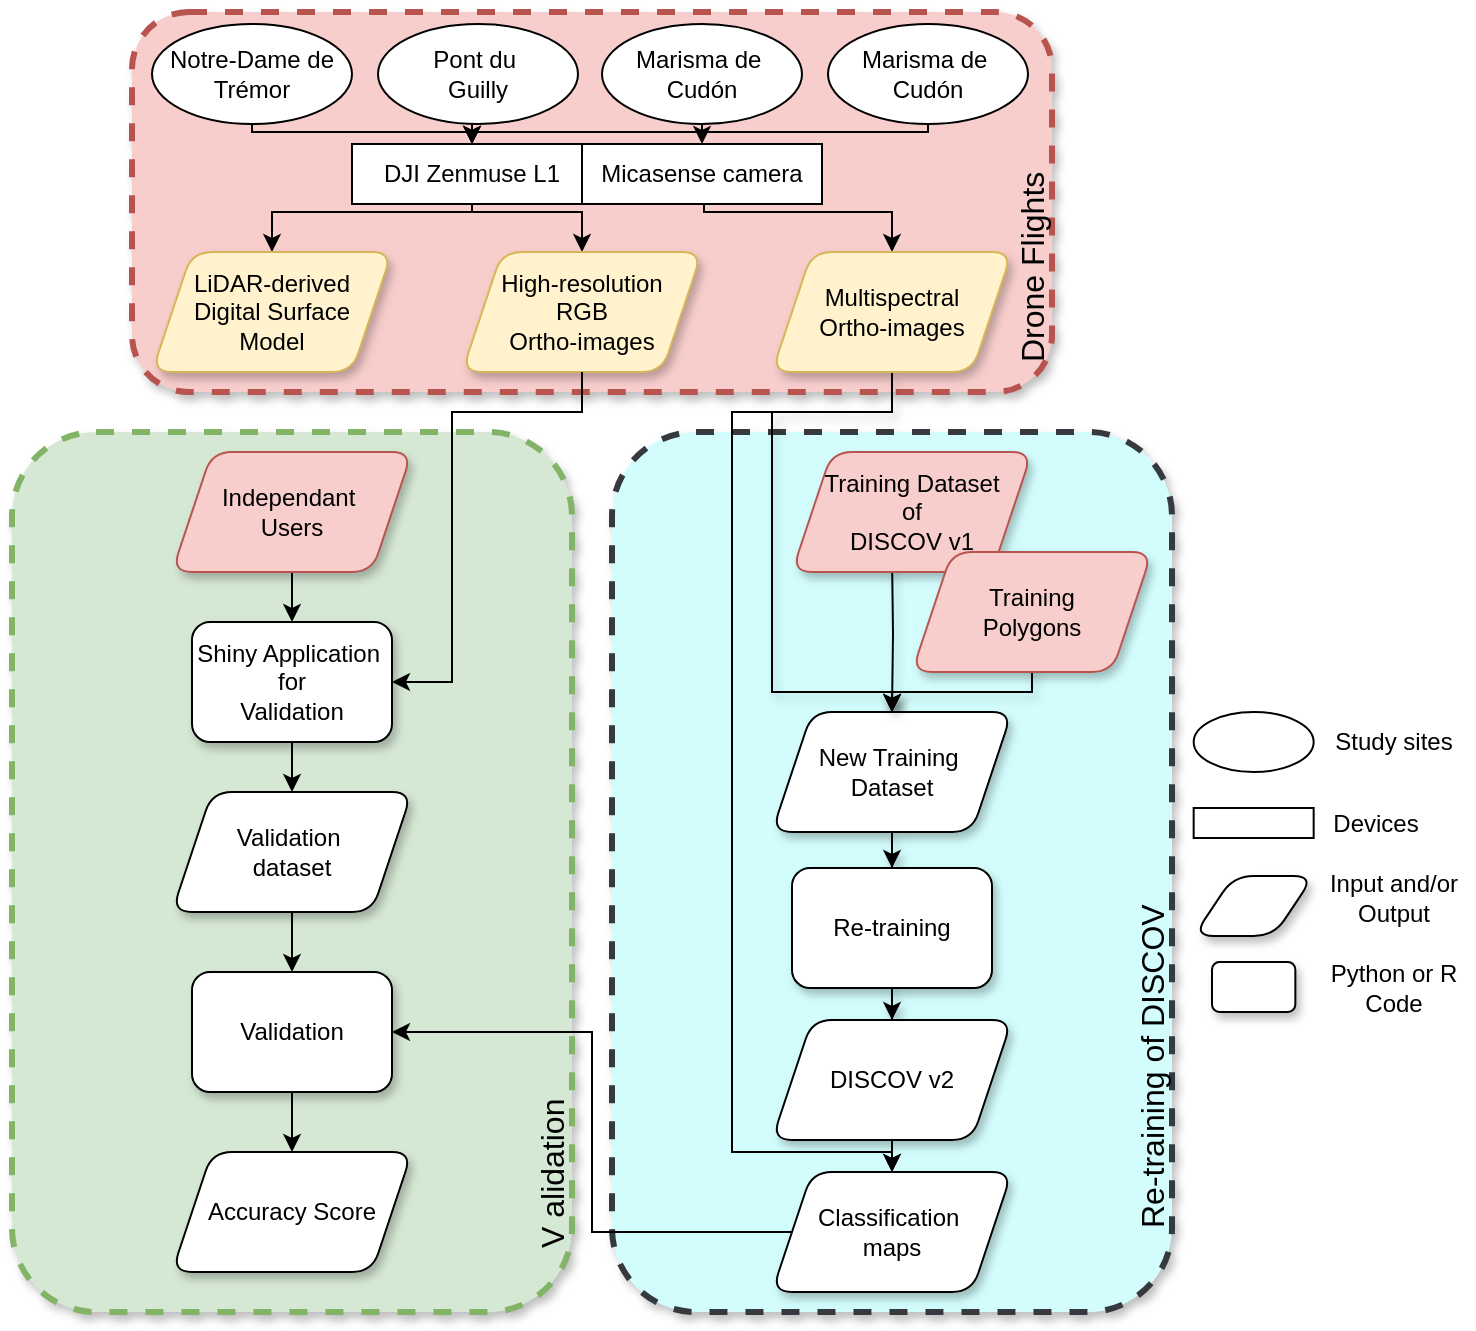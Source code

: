 <mxfile version="25.0.2">
  <diagram name="Page-1" id="nO_T3sxtdm9hi5HvmLsk">
    <mxGraphModel dx="2022" dy="1867" grid="1" gridSize="10" guides="1" tooltips="1" connect="1" arrows="1" fold="1" page="1" pageScale="1" pageWidth="827" pageHeight="1169" math="0" shadow="0">
      <root>
        <mxCell id="0" />
        <mxCell id="1" value="Re-Training" parent="0" />
        <mxCell id="J6IRnbr_bH8szmoZlVtS-39" value="" style="whiteSpace=wrap;html=1;rounded=1;dashed=1;strokeWidth=3;perimeterSpacing=5;fillColor=#f8cecc;strokeColor=#b85450;fillStyle=auto;shadow=1;" vertex="1" parent="1">
          <mxGeometry x="-70" y="-200" width="460" height="190" as="geometry" />
        </mxCell>
        <mxCell id="J6IRnbr_bH8szmoZlVtS-3" value="" style="whiteSpace=wrap;html=1;rounded=1;dashed=1;strokeWidth=3;perimeterSpacing=5;fillColor=#d5e8d4;strokeColor=#82b366;fillStyle=auto;shadow=1;" vertex="1" parent="1">
          <mxGeometry x="-130" y="10" width="280" height="440" as="geometry" />
        </mxCell>
        <mxCell id="J6IRnbr_bH8szmoZlVtS-4" style="edgeStyle=orthogonalEdgeStyle;rounded=0;orthogonalLoop=1;jettySize=auto;html=1;entryX=0.5;entryY=0;entryDx=0;entryDy=0;strokeColor=#000000;shadow=1;" edge="1" parent="1" target="J6IRnbr_bH8szmoZlVtS-9">
          <mxGeometry relative="1" as="geometry">
            <Array as="points">
              <mxPoint x="-60" y="180" />
              <mxPoint x="10" y="180" />
            </Array>
            <mxPoint x="-60.0" y="161.0" as="sourcePoint" />
          </mxGeometry>
        </mxCell>
        <mxCell id="J6IRnbr_bH8szmoZlVtS-8" value="" style="edgeStyle=orthogonalEdgeStyle;rounded=0;orthogonalLoop=1;jettySize=auto;html=1;strokeColor=#000000;shadow=1;" edge="1" parent="1" target="J6IRnbr_bH8szmoZlVtS-13">
          <mxGeometry relative="1" as="geometry">
            <mxPoint x="10.0" y="260" as="sourcePoint" />
          </mxGeometry>
        </mxCell>
        <mxCell id="J6IRnbr_bH8szmoZlVtS-12" style="edgeStyle=orthogonalEdgeStyle;rounded=0;orthogonalLoop=1;jettySize=auto;html=1;entryX=0.5;entryY=0;entryDx=0;entryDy=0;strokeColor=#000000;shadow=1;" edge="1" parent="1" target="J6IRnbr_bH8szmoZlVtS-14">
          <mxGeometry relative="1" as="geometry">
            <mxPoint x="10.0" y="350" as="sourcePoint" />
          </mxGeometry>
        </mxCell>
        <mxCell id="J6IRnbr_bH8szmoZlVtS-15" value="V alidation" style="text;html=1;align=left;verticalAlign=middle;whiteSpace=wrap;rounded=0;fontFamily=Helvetica;fontSize=16;labelBackgroundColor=none;glass=0;rotation=270;fillColor=none;fontColor=#000000;shadow=1;" vertex="1" parent="1">
          <mxGeometry x="40" y="305" width="200" height="30" as="geometry" />
        </mxCell>
        <mxCell id="J6IRnbr_bH8szmoZlVtS-18" style="edgeStyle=orthogonalEdgeStyle;rounded=0;orthogonalLoop=1;jettySize=auto;html=1;entryX=0.5;entryY=0;entryDx=0;entryDy=0;" edge="1" parent="1" source="J6IRnbr_bH8szmoZlVtS-16" target="J6IRnbr_bH8szmoZlVtS-17">
          <mxGeometry relative="1" as="geometry" />
        </mxCell>
        <mxCell id="J6IRnbr_bH8szmoZlVtS-16" value="Independant&amp;nbsp;&lt;div&gt;Users&lt;/div&gt;" style="shape=parallelogram;perimeter=parallelogramPerimeter;whiteSpace=wrap;html=1;fixedSize=1;rounded=1;shadow=1;fillColor=#f8cecc;strokeColor=#b85450;" vertex="1" parent="1">
          <mxGeometry x="-50" y="20" width="120" height="60" as="geometry" />
        </mxCell>
        <mxCell id="J6IRnbr_bH8szmoZlVtS-26" style="edgeStyle=orthogonalEdgeStyle;rounded=0;orthogonalLoop=1;jettySize=auto;html=1;exitX=0.5;exitY=1;exitDx=0;exitDy=0;" edge="1" parent="1" source="J6IRnbr_bH8szmoZlVtS-17" target="J6IRnbr_bH8szmoZlVtS-22">
          <mxGeometry relative="1" as="geometry" />
        </mxCell>
        <mxCell id="J6IRnbr_bH8szmoZlVtS-17" value="Shiny Application&amp;nbsp;&lt;div&gt;for&lt;/div&gt;&lt;div&gt;Validation&lt;/div&gt;" style="whiteSpace=wrap;html=1;rounded=1;shadow=1;" vertex="1" parent="1">
          <mxGeometry x="-40" y="105" width="100" height="60" as="geometry" />
        </mxCell>
        <mxCell id="VoIIV1M9Bv0qs0V1Qk0Z-40" value="" style="whiteSpace=wrap;html=1;rounded=1;dashed=1;strokeWidth=3;perimeterSpacing=5;fillColor=#d3fdfd;strokeColor=#36393d;fillStyle=auto;shadow=1;" parent="1" vertex="1">
          <mxGeometry x="170" y="10" width="280" height="440" as="geometry" />
        </mxCell>
        <mxCell id="VoIIV1M9Bv0qs0V1Qk0Z-31" style="edgeStyle=orthogonalEdgeStyle;rounded=0;orthogonalLoop=1;jettySize=auto;html=1;entryX=0.5;entryY=0;entryDx=0;entryDy=0;strokeColor=#000000;shadow=1;exitX=0.5;exitY=1;exitDx=0;exitDy=0;" parent="1" source="J6IRnbr_bH8szmoZlVtS-59" target="VoIIV1M9Bv0qs0V1Qk0Z-15" edge="1">
          <mxGeometry relative="1" as="geometry">
            <Array as="points">
              <mxPoint x="310" />
              <mxPoint x="250" />
              <mxPoint x="250" y="140" />
              <mxPoint x="310" y="140" />
            </Array>
            <mxPoint x="240" y="130" as="sourcePoint" />
          </mxGeometry>
        </mxCell>
        <mxCell id="VoIIV1M9Bv0qs0V1Qk0Z-32" style="edgeStyle=orthogonalEdgeStyle;rounded=0;orthogonalLoop=1;jettySize=auto;html=1;entryX=0.5;entryY=0;entryDx=0;entryDy=0;strokeColor=#000000;shadow=1;exitX=0.5;exitY=1;exitDx=0;exitDy=0;" parent="1" edge="1" target="VoIIV1M9Bv0qs0V1Qk0Z-15">
          <mxGeometry relative="1" as="geometry">
            <mxPoint x="380.0" y="100.0" as="sourcePoint" />
            <mxPoint x="309.99" y="170" as="targetPoint" />
            <Array as="points">
              <mxPoint x="380" y="140" />
              <mxPoint x="310" y="140" />
            </Array>
          </mxGeometry>
        </mxCell>
        <mxCell id="VoIIV1M9Bv0qs0V1Qk0Z-37" value="" style="edgeStyle=orthogonalEdgeStyle;rounded=0;orthogonalLoop=1;jettySize=auto;html=1;strokeColor=#000000;shadow=1;" parent="1" source="VoIIV1M9Bv0qs0V1Qk0Z-15" target="VoIIV1M9Bv0qs0V1Qk0Z-36" edge="1">
          <mxGeometry relative="1" as="geometry" />
        </mxCell>
        <mxCell id="VoIIV1M9Bv0qs0V1Qk0Z-15" value="New Training&amp;nbsp;&lt;div&gt;Dataset&lt;/div&gt;" style="shape=parallelogram;perimeter=parallelogramPerimeter;whiteSpace=wrap;html=1;fixedSize=1;rounded=1;shadow=1;" parent="1" vertex="1">
          <mxGeometry x="250" y="150" width="120" height="60" as="geometry" />
        </mxCell>
        <mxCell id="VoIIV1M9Bv0qs0V1Qk0Z-33" style="edgeStyle=orthogonalEdgeStyle;rounded=0;orthogonalLoop=1;jettySize=auto;html=1;entryX=0.5;entryY=0;entryDx=0;entryDy=0;strokeColor=#000000;shadow=1;" parent="1" target="VoIIV1M9Bv0qs0V1Qk0Z-15" edge="1">
          <mxGeometry relative="1" as="geometry">
            <mxPoint x="310" y="71" as="sourcePoint" />
          </mxGeometry>
        </mxCell>
        <mxCell id="VoIIV1M9Bv0qs0V1Qk0Z-16" value="Training Dataset&lt;div&gt;of&lt;div&gt;DISCOV v1&lt;/div&gt;&lt;/div&gt;" style="shape=parallelogram;perimeter=stepPerimeter;whiteSpace=wrap;html=1;fixedSize=1;rounded=1;shadow=1;fillColor=#f8cecc;strokeColor=#b85450;" parent="1" vertex="1">
          <mxGeometry x="260" y="20" width="120" height="60" as="geometry" />
        </mxCell>
        <mxCell id="VoIIV1M9Bv0qs0V1Qk0Z-39" style="edgeStyle=orthogonalEdgeStyle;rounded=0;orthogonalLoop=1;jettySize=auto;html=1;entryX=0.5;entryY=0;entryDx=0;entryDy=0;strokeColor=#000000;shadow=1;" parent="1" source="VoIIV1M9Bv0qs0V1Qk0Z-36" target="VoIIV1M9Bv0qs0V1Qk0Z-38" edge="1">
          <mxGeometry relative="1" as="geometry" />
        </mxCell>
        <mxCell id="VoIIV1M9Bv0qs0V1Qk0Z-36" value="Re-training" style="whiteSpace=wrap;html=1;rounded=1;shadow=1;" parent="1" vertex="1">
          <mxGeometry x="260" y="228" width="100" height="60" as="geometry" />
        </mxCell>
        <mxCell id="VoIIV1M9Bv0qs0V1Qk0Z-38" value="DISCOV v2" style="shape=parallelogram;perimeter=parallelogramPerimeter;whiteSpace=wrap;html=1;fixedSize=1;rounded=1;shadow=1;" parent="1" vertex="1">
          <mxGeometry x="250" y="304" width="120" height="60" as="geometry" />
        </mxCell>
        <mxCell id="VoIIV1M9Bv0qs0V1Qk0Z-43" value="Re-training of DISCOV" style="text;html=1;align=left;verticalAlign=middle;whiteSpace=wrap;rounded=0;fontFamily=Helvetica;fontSize=16;labelBackgroundColor=none;glass=0;rotation=270;fillColor=none;fontColor=#000000;shadow=1;" parent="1" vertex="1">
          <mxGeometry x="340" y="295" width="200" height="30" as="geometry" />
        </mxCell>
        <mxCell id="J6IRnbr_bH8szmoZlVtS-28" style="edgeStyle=orthogonalEdgeStyle;rounded=0;orthogonalLoop=1;jettySize=auto;html=1;entryX=0.5;entryY=0;entryDx=0;entryDy=0;" edge="1" parent="1" source="J6IRnbr_bH8szmoZlVtS-22" target="J6IRnbr_bH8szmoZlVtS-23">
          <mxGeometry relative="1" as="geometry" />
        </mxCell>
        <mxCell id="J6IRnbr_bH8szmoZlVtS-22" value="Validation&amp;nbsp;&lt;div&gt;dataset&lt;/div&gt;" style="shape=parallelogram;perimeter=parallelogramPerimeter;whiteSpace=wrap;html=1;fixedSize=1;rounded=1;shadow=1;" vertex="1" parent="1">
          <mxGeometry x="-50" y="190" width="120" height="60" as="geometry" />
        </mxCell>
        <mxCell id="J6IRnbr_bH8szmoZlVtS-29" style="edgeStyle=orthogonalEdgeStyle;rounded=0;orthogonalLoop=1;jettySize=auto;html=1;" edge="1" parent="1" source="J6IRnbr_bH8szmoZlVtS-23" target="J6IRnbr_bH8szmoZlVtS-24">
          <mxGeometry relative="1" as="geometry" />
        </mxCell>
        <mxCell id="J6IRnbr_bH8szmoZlVtS-23" value="Validation" style="whiteSpace=wrap;html=1;rounded=1;shadow=1;" vertex="1" parent="1">
          <mxGeometry x="-40" y="280" width="100" height="60" as="geometry" />
        </mxCell>
        <mxCell id="J6IRnbr_bH8szmoZlVtS-32" style="edgeStyle=orthogonalEdgeStyle;rounded=0;orthogonalLoop=1;jettySize=auto;html=1;entryX=0.5;entryY=0;entryDx=0;entryDy=0;exitX=0.5;exitY=1;exitDx=0;exitDy=0;" edge="1" parent="1" source="J6IRnbr_bH8szmoZlVtS-59" target="J6IRnbr_bH8szmoZlVtS-31">
          <mxGeometry relative="1" as="geometry">
            <mxPoint x="220.08" y="128.44" as="sourcePoint" />
            <mxPoint x="220" y="410" as="targetPoint" />
            <Array as="points">
              <mxPoint x="310" />
              <mxPoint x="230" />
              <mxPoint x="230" y="370" />
              <mxPoint x="310" y="370" />
            </Array>
          </mxGeometry>
        </mxCell>
        <mxCell id="VoIIV1M9Bv0qs0V1Qk0Z-14" value="Training&lt;div&gt;Polygons&lt;/div&gt;" style="shape=parallelogram;perimeter=parallelogramPerimeter;whiteSpace=wrap;html=1;fixedSize=1;rounded=1;shadow=1;fillColor=#f8cecc;strokeColor=#b85450;" parent="1" vertex="1">
          <mxGeometry x="320" y="70" width="120" height="60" as="geometry" />
        </mxCell>
        <mxCell id="J6IRnbr_bH8szmoZlVtS-24" value="Accuracy Score" style="shape=parallelogram;perimeter=parallelogramPerimeter;whiteSpace=wrap;html=1;fixedSize=1;rounded=1;shadow=1;" vertex="1" parent="1">
          <mxGeometry x="-50" y="370" width="120" height="60" as="geometry" />
        </mxCell>
        <mxCell id="J6IRnbr_bH8szmoZlVtS-36" style="edgeStyle=orthogonalEdgeStyle;rounded=0;orthogonalLoop=1;jettySize=auto;html=1;entryX=1;entryY=0.5;entryDx=0;entryDy=0;" edge="1" parent="1" source="J6IRnbr_bH8szmoZlVtS-31" target="J6IRnbr_bH8szmoZlVtS-23">
          <mxGeometry relative="1" as="geometry">
            <Array as="points">
              <mxPoint x="160" y="410" />
              <mxPoint x="160" y="310" />
            </Array>
          </mxGeometry>
        </mxCell>
        <mxCell id="J6IRnbr_bH8szmoZlVtS-31" value="Classification&amp;nbsp;&lt;div&gt;maps&lt;/div&gt;" style="shape=parallelogram;perimeter=parallelogramPerimeter;whiteSpace=wrap;html=1;fixedSize=1;rounded=1;shadow=1;" vertex="1" parent="1">
          <mxGeometry x="250" y="380" width="120" height="60" as="geometry" />
        </mxCell>
        <mxCell id="J6IRnbr_bH8szmoZlVtS-35" value="" style="endArrow=classic;html=1;rounded=0;exitX=0.5;exitY=1;exitDx=0;exitDy=0;entryX=0.5;entryY=0;entryDx=0;entryDy=0;" edge="1" parent="1" source="VoIIV1M9Bv0qs0V1Qk0Z-38" target="J6IRnbr_bH8szmoZlVtS-31">
          <mxGeometry width="50" height="50" relative="1" as="geometry">
            <mxPoint x="220" y="410" as="sourcePoint" />
            <mxPoint x="270" y="360" as="targetPoint" />
          </mxGeometry>
        </mxCell>
        <mxCell id="J6IRnbr_bH8szmoZlVtS-40" value="Drone Flights" style="text;html=1;align=left;verticalAlign=middle;whiteSpace=wrap;rounded=0;fontFamily=Helvetica;fontSize=16;labelBackgroundColor=none;glass=0;rotation=270;fillColor=none;fontColor=#000000;shadow=1;" vertex="1" parent="1">
          <mxGeometry x="317" y="-100" width="125" height="30" as="geometry" />
        </mxCell>
        <mxCell id="J6IRnbr_bH8szmoZlVtS-49" style="edgeStyle=orthogonalEdgeStyle;rounded=0;orthogonalLoop=1;jettySize=auto;html=1;entryX=0.5;entryY=0;entryDx=0;entryDy=0;" edge="1" parent="1" source="J6IRnbr_bH8szmoZlVtS-42" target="J6IRnbr_bH8szmoZlVtS-46">
          <mxGeometry relative="1" as="geometry">
            <Array as="points">
              <mxPoint x="-10" y="-140" />
              <mxPoint x="100" y="-140" />
            </Array>
          </mxGeometry>
        </mxCell>
        <mxCell id="J6IRnbr_bH8szmoZlVtS-42" value="Notre-Dame de Trémor" style="ellipse;whiteSpace=wrap;html=1;" vertex="1" parent="1">
          <mxGeometry x="-60" y="-194" width="100" height="50" as="geometry" />
        </mxCell>
        <mxCell id="J6IRnbr_bH8szmoZlVtS-51" style="edgeStyle=orthogonalEdgeStyle;rounded=0;orthogonalLoop=1;jettySize=auto;html=1;entryX=0.5;entryY=0;entryDx=0;entryDy=0;" edge="1" parent="1" source="J6IRnbr_bH8szmoZlVtS-43" target="J6IRnbr_bH8szmoZlVtS-46">
          <mxGeometry relative="1" as="geometry">
            <Array as="points">
              <mxPoint x="100" y="-120" />
              <mxPoint x="100" y="-120" />
            </Array>
          </mxGeometry>
        </mxCell>
        <mxCell id="J6IRnbr_bH8szmoZlVtS-43" value="Pont du&amp;nbsp;&lt;div&gt;Guilly&lt;/div&gt;" style="ellipse;whiteSpace=wrap;html=1;" vertex="1" parent="1">
          <mxGeometry x="53" y="-194" width="100" height="50" as="geometry" />
        </mxCell>
        <mxCell id="J6IRnbr_bH8szmoZlVtS-52" style="edgeStyle=orthogonalEdgeStyle;rounded=0;orthogonalLoop=1;jettySize=auto;html=1;entryX=0.5;entryY=0;entryDx=0;entryDy=0;" edge="1" parent="1" source="J6IRnbr_bH8szmoZlVtS-44" target="J6IRnbr_bH8szmoZlVtS-46">
          <mxGeometry relative="1" as="geometry">
            <Array as="points">
              <mxPoint x="215" y="-140" />
              <mxPoint x="100" y="-140" />
            </Array>
          </mxGeometry>
        </mxCell>
        <mxCell id="J6IRnbr_bH8szmoZlVtS-55" style="edgeStyle=orthogonalEdgeStyle;rounded=0;orthogonalLoop=1;jettySize=auto;html=1;entryX=0.5;entryY=0;entryDx=0;entryDy=0;" edge="1" parent="1" source="J6IRnbr_bH8szmoZlVtS-44" target="J6IRnbr_bH8szmoZlVtS-47">
          <mxGeometry relative="1" as="geometry">
            <Array as="points">
              <mxPoint x="215" y="-134" />
            </Array>
          </mxGeometry>
        </mxCell>
        <mxCell id="J6IRnbr_bH8szmoZlVtS-44" value="Marisma de&amp;nbsp;&lt;div&gt;Cudón&lt;/div&gt;" style="ellipse;whiteSpace=wrap;html=1;" vertex="1" parent="1">
          <mxGeometry x="165" y="-194" width="100" height="50" as="geometry" />
        </mxCell>
        <mxCell id="J6IRnbr_bH8szmoZlVtS-54" style="edgeStyle=orthogonalEdgeStyle;rounded=0;orthogonalLoop=1;jettySize=auto;html=1;entryX=0.5;entryY=0;entryDx=0;entryDy=0;" edge="1" parent="1" source="J6IRnbr_bH8szmoZlVtS-45" target="J6IRnbr_bH8szmoZlVtS-46">
          <mxGeometry relative="1" as="geometry">
            <Array as="points">
              <mxPoint x="328" y="-140" />
              <mxPoint x="100" y="-140" />
            </Array>
          </mxGeometry>
        </mxCell>
        <mxCell id="J6IRnbr_bH8szmoZlVtS-45" value="Marisma de&amp;nbsp;&lt;div&gt;Cudón&lt;/div&gt;" style="ellipse;whiteSpace=wrap;html=1;" vertex="1" parent="1">
          <mxGeometry x="278" y="-194" width="100" height="50" as="geometry" />
        </mxCell>
        <mxCell id="J6IRnbr_bH8szmoZlVtS-62" style="edgeStyle=orthogonalEdgeStyle;rounded=0;orthogonalLoop=1;jettySize=auto;html=1;" edge="1" parent="1" source="J6IRnbr_bH8szmoZlVtS-46" target="J6IRnbr_bH8szmoZlVtS-57">
          <mxGeometry relative="1" as="geometry">
            <Array as="points">
              <mxPoint x="100" y="-100" />
              <mxPoint x="155" y="-100" />
            </Array>
          </mxGeometry>
        </mxCell>
        <mxCell id="J6IRnbr_bH8szmoZlVtS-63" style="edgeStyle=orthogonalEdgeStyle;rounded=0;orthogonalLoop=1;jettySize=auto;html=1;entryX=0.5;entryY=0;entryDx=0;entryDy=0;" edge="1" parent="1" source="J6IRnbr_bH8szmoZlVtS-46" target="J6IRnbr_bH8szmoZlVtS-60">
          <mxGeometry relative="1" as="geometry">
            <Array as="points">
              <mxPoint x="100" y="-100" />
              <mxPoint y="-100" />
            </Array>
          </mxGeometry>
        </mxCell>
        <mxCell id="J6IRnbr_bH8szmoZlVtS-46" value="DJI Zenmuse L1&lt;span style=&quot;color: rgba(0, 0, 0, 0); font-family: monospace; font-size: 0px; text-align: start; text-wrap: nowrap;&quot;&gt;%3CmxGraphModel%3E%3Croot%3E%3CmxCell%20id%3D%220%22%2F%3E%3CmxCell%20id%3D%221%22%20parent%3D%220%22%2F%3E%3CmxCell%20id%3D%222%22%20value%3D%22Marisma%20de%26amp%3Bnbsp%3B%26lt%3Bdiv%26gt%3BCud%C3%B3n%26lt%3B%2Fdiv%26gt%3B%22%20style%3D%22ellipse%3BwhiteSpace%3Dwrap%3Bhtml%3D1%3B%22%20vertex%3D%221%22%20parent%3D%221%22%3E%3CmxGeometry%20x%3D%22170%22%20y%3D%22-155%22%20width%3D%22100%22%20height%3D%2250%22%20as%3D%22geometry%22%2F%3E%3C%2FmxCell%3E%3C%2Froot%3E%3C%2FmxGraphModel%3E&lt;/span&gt;" style="rounded=0;whiteSpace=wrap;html=1;" vertex="1" parent="1">
          <mxGeometry x="40" y="-134" width="120" height="30" as="geometry" />
        </mxCell>
        <mxCell id="J6IRnbr_bH8szmoZlVtS-64" style="edgeStyle=orthogonalEdgeStyle;rounded=0;orthogonalLoop=1;jettySize=auto;html=1;entryX=0.5;entryY=0;entryDx=0;entryDy=0;" edge="1" parent="1" source="J6IRnbr_bH8szmoZlVtS-47" target="J6IRnbr_bH8szmoZlVtS-59">
          <mxGeometry relative="1" as="geometry">
            <Array as="points">
              <mxPoint x="216" y="-100" />
              <mxPoint x="310" y="-100" />
            </Array>
          </mxGeometry>
        </mxCell>
        <mxCell id="J6IRnbr_bH8szmoZlVtS-47" value="Micasense camera" style="rounded=0;whiteSpace=wrap;html=1;" vertex="1" parent="1">
          <mxGeometry x="155" y="-134" width="120" height="30" as="geometry" />
        </mxCell>
        <mxCell id="J6IRnbr_bH8szmoZlVtS-57" value="High-resolution&lt;div&gt;RGB&lt;/div&gt;&lt;div&gt;Ortho-images&lt;/div&gt;" style="shape=parallelogram;perimeter=parallelogramPerimeter;whiteSpace=wrap;html=1;fixedSize=1;rounded=1;shadow=1;fillColor=#fff2cc;strokeColor=#d6b656;" vertex="1" parent="1">
          <mxGeometry x="95" y="-80" width="120" height="60" as="geometry" />
        </mxCell>
        <mxCell id="J6IRnbr_bH8szmoZlVtS-59" value="Multispectral&lt;div&gt;Ortho-images&lt;/div&gt;" style="shape=parallelogram;perimeter=parallelogramPerimeter;whiteSpace=wrap;html=1;fixedSize=1;rounded=1;shadow=1;fillColor=#fff2cc;strokeColor=#d6b656;" vertex="1" parent="1">
          <mxGeometry x="250" y="-80" width="120" height="60" as="geometry" />
        </mxCell>
        <mxCell id="J6IRnbr_bH8szmoZlVtS-61" style="edgeStyle=orthogonalEdgeStyle;rounded=0;orthogonalLoop=1;jettySize=auto;html=1;entryX=1;entryY=0.5;entryDx=0;entryDy=0;exitX=0.5;exitY=1;exitDx=0;exitDy=0;" edge="1" parent="1" source="J6IRnbr_bH8szmoZlVtS-57" target="J6IRnbr_bH8szmoZlVtS-17">
          <mxGeometry relative="1" as="geometry">
            <Array as="points">
              <mxPoint x="155" />
              <mxPoint x="90" />
              <mxPoint x="90" y="135" />
            </Array>
          </mxGeometry>
        </mxCell>
        <mxCell id="J6IRnbr_bH8szmoZlVtS-60" value="LiDAR-derived&lt;div&gt;Digital Surface&lt;/div&gt;&lt;div&gt;Model&lt;/div&gt;" style="shape=parallelogram;perimeter=parallelogramPerimeter;whiteSpace=wrap;html=1;fixedSize=1;rounded=1;shadow=1;fillColor=#fff2cc;strokeColor=#d6b656;" vertex="1" parent="1">
          <mxGeometry x="-60" y="-80" width="120" height="60" as="geometry" />
        </mxCell>
        <mxCell id="J6IRnbr_bH8szmoZlVtS-66" value="" style="shape=parallelogram;perimeter=parallelogramPerimeter;whiteSpace=wrap;html=1;fixedSize=1;rounded=1;shadow=1;aspect=fixed;" vertex="1" parent="1">
          <mxGeometry x="460.835" y="232" width="60" height="30" as="geometry" />
        </mxCell>
        <mxCell id="J6IRnbr_bH8szmoZlVtS-67" value="" style="whiteSpace=wrap;html=1;rounded=1;shadow=1;aspect=fixed;" vertex="1" parent="1">
          <mxGeometry x="470" y="275" width="41.67" height="25" as="geometry" />
        </mxCell>
        <mxCell id="J6IRnbr_bH8szmoZlVtS-68" value="" style="rounded=0;whiteSpace=wrap;html=1;aspect=fixed;" vertex="1" parent="1">
          <mxGeometry x="460.835" y="198" width="60" height="15" as="geometry" />
        </mxCell>
        <mxCell id="J6IRnbr_bH8szmoZlVtS-69" value="" style="ellipse;whiteSpace=wrap;html=1;aspect=fixed;" vertex="1" parent="1">
          <mxGeometry x="460.835" y="150" width="60" height="30" as="geometry" />
        </mxCell>
        <mxCell id="J6IRnbr_bH8szmoZlVtS-70" value="Study sites" style="text;html=1;align=center;verticalAlign=middle;whiteSpace=wrap;rounded=0;" vertex="1" parent="1">
          <mxGeometry x="520.84" y="150" width="80" height="30" as="geometry" />
        </mxCell>
        <mxCell id="J6IRnbr_bH8szmoZlVtS-71" value="Devices" style="text;html=1;align=center;verticalAlign=middle;whiteSpace=wrap;rounded=0;" vertex="1" parent="1">
          <mxGeometry x="511.67" y="190.5" width="80" height="30" as="geometry" />
        </mxCell>
        <mxCell id="J6IRnbr_bH8szmoZlVtS-72" value="Input and/or Output" style="text;html=1;align=center;verticalAlign=middle;whiteSpace=wrap;rounded=0;" vertex="1" parent="1">
          <mxGeometry x="520.84" y="228" width="80" height="30" as="geometry" />
        </mxCell>
        <mxCell id="J6IRnbr_bH8szmoZlVtS-73" value="Python or R&lt;div&gt;Code&lt;/div&gt;" style="text;html=1;align=center;verticalAlign=middle;whiteSpace=wrap;rounded=0;" vertex="1" parent="1">
          <mxGeometry x="520.84" y="272.5" width="80" height="30" as="geometry" />
        </mxCell>
      </root>
    </mxGraphModel>
  </diagram>
</mxfile>
